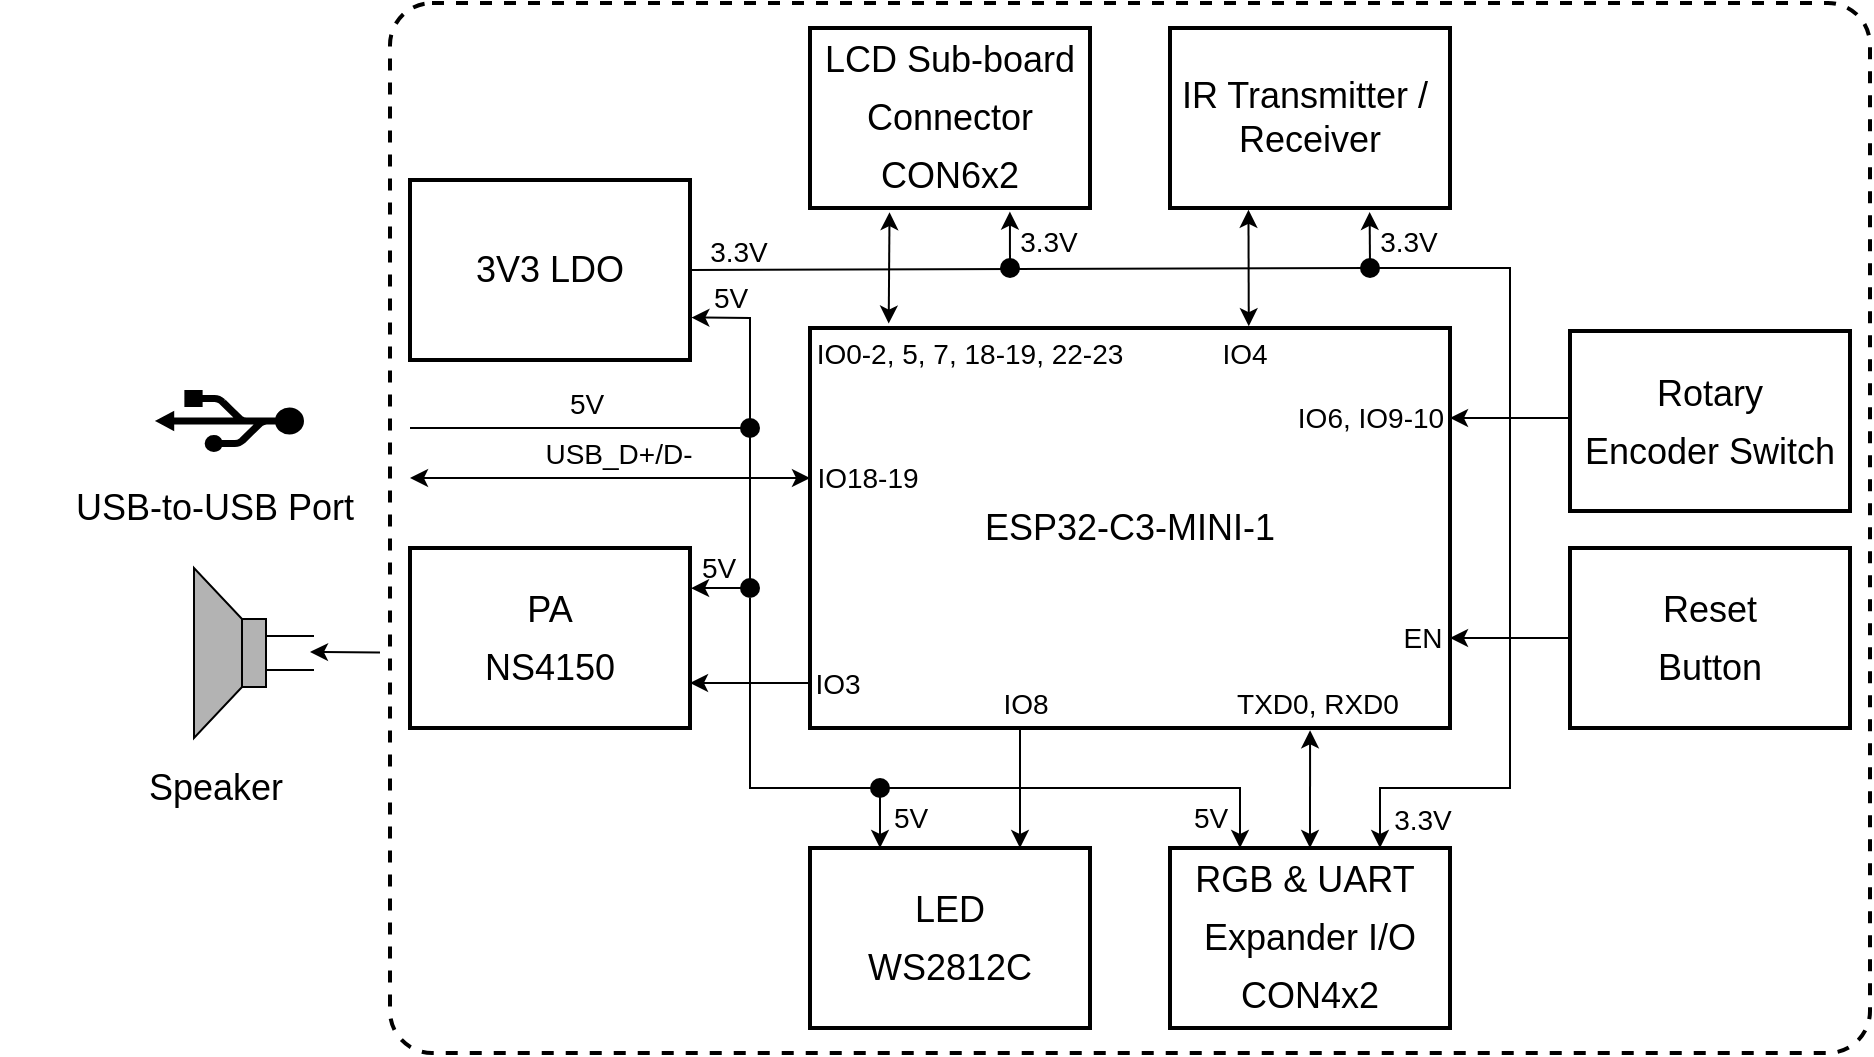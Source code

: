 <mxfile>
    <diagram id="HYrvO5Fi4T7YHE_qCGP1" name="Page-1">
        <mxGraphModel dx="2550" dy="816" grid="1" gridSize="5" guides="1" tooltips="1" connect="1" arrows="1" fold="1" page="1" pageScale="1" pageWidth="827" pageHeight="1169" background="#ffffff" math="0" shadow="0">
            <root>
                <mxCell id="0"/>
                <mxCell id="1" parent="0"/>
                <mxCell id="323" value="" style="rounded=1;whiteSpace=wrap;html=1;shadow=0;labelBackgroundColor=#FFFFFF;labelBorderColor=default;sketch=0;fontSize=23;fontColor=#000000;strokeColor=#000000;strokeWidth=2;fillColor=none;dashed=1;arcSize=4;" parent="1" vertex="1">
                    <mxGeometry x="-285" y="232.5" width="740" height="525" as="geometry"/>
                </mxCell>
                <mxCell id="249" value="&lt;font style=&quot;font-size: 18px&quot;&gt;ESP32-C3-MINI-1&lt;/font&gt;" style="rounded=0;whiteSpace=wrap;html=1;fontColor=#000000;fillColor=#FFFFFF;strokeColor=#000000;strokeWidth=2;" parent="1" vertex="1">
                    <mxGeometry x="-75" y="395" width="320" height="200" as="geometry"/>
                </mxCell>
                <mxCell id="251" value="" style="shape=mxgraph.signs.tech.usb;html=1;pointerEvents=1;verticalLabelPosition=middle;verticalAlign=middle;align=right;labelBackgroundColor=none;fontSize=18;rotation=-90;labelPosition=left;fontColor=#000000;strokeColor=#000000;fillColor=#000000;" parent="1" vertex="1">
                    <mxGeometry x="-380" y="405" width="30" height="73" as="geometry"/>
                </mxCell>
                <mxCell id="252" value="&lt;font style=&quot;font-size: 18px&quot;&gt;USB-to-USB Port&lt;/font&gt;" style="text;html=1;strokeColor=none;fillColor=none;align=center;verticalAlign=middle;whiteSpace=wrap;rounded=0;shadow=0;dashed=1;labelBackgroundColor=none;labelBorderColor=none;sketch=0;fontSize=23;fontColor=#000000;" parent="1" vertex="1">
                    <mxGeometry x="-480" y="468" width="215" height="30" as="geometry"/>
                </mxCell>
                <mxCell id="259" value="&lt;font style=&quot;font-size: 18px ; line-height: 1.6&quot;&gt;LCD Sub-board Connector&lt;br&gt;CON6x2&lt;br&gt;&lt;/font&gt;" style="rounded=0;whiteSpace=wrap;html=1;fontColor=#000000;fillColor=#FFFFFF;strokeColor=#000000;strokeWidth=2;" parent="1" vertex="1">
                    <mxGeometry x="-75" y="245" width="140" height="90" as="geometry"/>
                </mxCell>
                <mxCell id="271" value="" style="endArrow=classic;html=1;fontSize=18;fontColor=#000000;strokeColor=#000000;entryX=0;entryY=0.125;entryDx=0;entryDy=0;entryPerimeter=0;startArrow=classic;startFill=1;" parent="1" edge="1">
                    <mxGeometry width="50" height="50" relative="1" as="geometry">
                        <mxPoint x="-275" y="470" as="sourcePoint"/>
                        <mxPoint x="-75" y="470" as="targetPoint"/>
                    </mxGeometry>
                </mxCell>
                <mxCell id="273" value="&lt;span style=&quot;color: rgb(0 , 0 , 0) ; font-size: 14px&quot;&gt;USB_D+/D-&lt;/span&gt;" style="edgeLabel;html=1;align=center;verticalAlign=middle;resizable=0;points=[];labelBackgroundColor=none;" parent="271" vertex="1" connectable="0">
                    <mxGeometry x="0.09" y="1" relative="1" as="geometry">
                        <mxPoint x="-5" y="-11" as="offset"/>
                    </mxGeometry>
                </mxCell>
                <mxCell id="274" value="" style="endArrow=none;html=1;fontSize=18;fontColor=#000000;strokeColor=#000000;startArrow=none;startFill=0;endFill=0;" parent="1" edge="1">
                    <mxGeometry width="50" height="50" relative="1" as="geometry">
                        <mxPoint x="-275" y="445" as="sourcePoint"/>
                        <mxPoint x="-105" y="445" as="targetPoint"/>
                    </mxGeometry>
                </mxCell>
                <mxCell id="275" value="&lt;span style=&quot;color: rgb(0 , 0 , 0) ; font-size: 14px&quot;&gt;5V&lt;/span&gt;" style="edgeLabel;html=1;align=center;verticalAlign=middle;resizable=0;points=[];labelBackgroundColor=none;" parent="274" vertex="1" connectable="0">
                    <mxGeometry x="0.09" y="1" relative="1" as="geometry">
                        <mxPoint x="-5" y="-11" as="offset"/>
                    </mxGeometry>
                </mxCell>
                <mxCell id="277" value="" style="endArrow=none;html=1;strokeColor=#000000;exitX=1;exitY=0.5;exitDx=0;exitDy=0;" parent="1" source="363" edge="1">
                    <mxGeometry width="50" height="50" relative="1" as="geometry">
                        <mxPoint x="-135" y="370" as="sourcePoint"/>
                        <mxPoint x="205" y="365" as="targetPoint"/>
                    </mxGeometry>
                </mxCell>
                <mxCell id="278" value="" style="endArrow=classic;html=1;strokeColor=#000000;entryX=0.713;entryY=1.022;entryDx=0;entryDy=0;entryPerimeter=0;" parent="1" edge="1">
                    <mxGeometry width="50" height="50" relative="1" as="geometry">
                        <mxPoint x="205" y="365" as="sourcePoint"/>
                        <mxPoint x="204.82" y="336.98" as="targetPoint"/>
                    </mxGeometry>
                </mxCell>
                <mxCell id="279" value="" style="endArrow=classic;html=1;strokeColor=#000000;entryX=0.714;entryY=1.02;entryDx=0;entryDy=0;entryPerimeter=0;" parent="1" target="259" edge="1">
                    <mxGeometry width="50" height="50" relative="1" as="geometry">
                        <mxPoint x="25" y="365" as="sourcePoint"/>
                        <mxPoint x="25.0" y="340.0" as="targetPoint"/>
                    </mxGeometry>
                </mxCell>
                <mxCell id="280" value="" style="endArrow=classic;html=1;fontSize=18;fontColor=#000000;strokeColor=#000000;startArrow=classic;startFill=1;entryX=0.284;entryY=1.023;entryDx=0;entryDy=0;entryPerimeter=0;exitX=0.123;exitY=-0.011;exitDx=0;exitDy=0;exitPerimeter=0;" parent="1" source="249" target="259" edge="1">
                    <mxGeometry width="50" height="50" relative="1" as="geometry">
                        <mxPoint x="-35" y="390" as="sourcePoint"/>
                        <mxPoint x="-35.38" y="343.9" as="targetPoint"/>
                    </mxGeometry>
                </mxCell>
                <mxCell id="282" value="" style="endArrow=classic;html=1;strokeColor=#000000;entryX=1.005;entryY=0.764;entryDx=0;entryDy=0;rounded=0;entryPerimeter=0;" parent="1" target="363" edge="1">
                    <mxGeometry width="50" height="50" relative="1" as="geometry">
                        <mxPoint x="-105" y="445" as="sourcePoint"/>
                        <mxPoint x="-135" y="387.5" as="targetPoint"/>
                        <Array as="points">
                            <mxPoint x="-105" y="390"/>
                        </Array>
                    </mxGeometry>
                </mxCell>
                <mxCell id="283" value="" style="endArrow=classic;html=1;rounded=0;strokeColor=#000000;entryX=1.004;entryY=0.223;entryDx=0;entryDy=0;entryPerimeter=0;" parent="1" edge="1">
                    <mxGeometry width="50" height="50" relative="1" as="geometry">
                        <mxPoint x="-105" y="448" as="sourcePoint"/>
                        <mxPoint x="-134.44" y="525.07" as="targetPoint"/>
                        <Array as="points">
                            <mxPoint x="-105" y="525"/>
                        </Array>
                    </mxGeometry>
                </mxCell>
                <mxCell id="284" value="" style="endArrow=none;startArrow=classic;html=1;rounded=0;strokeColor=#000000;exitX=1;exitY=0.75;exitDx=0;exitDy=0;endFill=0;entryX=0;entryY=0.5;entryDx=0;entryDy=0;" parent="1" target="333" edge="1">
                    <mxGeometry width="50" height="50" relative="1" as="geometry">
                        <mxPoint x="-135" y="572.5" as="sourcePoint"/>
                        <mxPoint x="-75" y="573" as="targetPoint"/>
                    </mxGeometry>
                </mxCell>
                <mxCell id="287" value="" style="endArrow=classic;html=1;fontSize=18;fontColor=#000000;strokeColor=#000000;entryX=0;entryY=0.125;entryDx=0;entryDy=0;entryPerimeter=0;startArrow=classic;startFill=1;exitX=0.188;exitY=-0.009;exitDx=0;exitDy=0;exitPerimeter=0;" parent="1" edge="1">
                    <mxGeometry width="50" height="50" relative="1" as="geometry">
                        <mxPoint x="144.39" y="394.1" as="sourcePoint"/>
                        <mxPoint x="144.23" y="335.9" as="targetPoint"/>
                    </mxGeometry>
                </mxCell>
                <mxCell id="291" value="" style="endArrow=classic;html=1;rounded=0;fontSize=14;fontColor=#000000;strokeColor=#000000;exitX=0;exitY=0.5;exitDx=0;exitDy=0;entryX=1.003;entryY=0.151;entryDx=0;entryDy=0;entryPerimeter=0;" parent="1" edge="1">
                    <mxGeometry width="50" height="50" relative="1" as="geometry">
                        <mxPoint x="305" y="550.01" as="sourcePoint"/>
                        <mxPoint x="245.0" y="550.0" as="targetPoint"/>
                    </mxGeometry>
                </mxCell>
                <mxCell id="294" value="EN" style="edgeLabel;html=1;align=center;verticalAlign=middle;resizable=0;points=[];fontSize=14;fontColor=#000000;labelBackgroundColor=none;" parent="291" vertex="1" connectable="0">
                    <mxGeometry x="0.443" y="-2" relative="1" as="geometry">
                        <mxPoint x="-31" y="2" as="offset"/>
                    </mxGeometry>
                </mxCell>
                <mxCell id="296" value="" style="endArrow=classic;html=1;rounded=0;fontSize=14;fontColor=#000000;strokeColor=#000000;entryX=0.25;entryY=0;entryDx=0;entryDy=0;exitX=0.5;exitY=1;exitDx=0;exitDy=0;" parent="1" edge="1" source="321">
                    <mxGeometry width="50" height="50" relative="1" as="geometry">
                        <mxPoint x="-105" y="550" as="sourcePoint"/>
                        <mxPoint x="-40" y="655.0" as="targetPoint"/>
                        <Array as="points">
                            <mxPoint x="-105" y="625"/>
                            <mxPoint x="-40" y="625"/>
                        </Array>
                    </mxGeometry>
                </mxCell>
                <mxCell id="299" value="" style="endArrow=classic;html=1;rounded=0;fontSize=14;fontColor=#000000;strokeColor=#000000;entryX=0.75;entryY=0;entryDx=0;entryDy=0;" parent="1" edge="1" target="326">
                    <mxGeometry width="50" height="50" relative="1" as="geometry">
                        <mxPoint x="205" y="365" as="sourcePoint"/>
                        <mxPoint x="4.8" y="653.2" as="targetPoint"/>
                        <Array as="points">
                            <mxPoint x="275" y="365"/>
                            <mxPoint x="275" y="625"/>
                            <mxPoint x="210" y="625"/>
                        </Array>
                    </mxGeometry>
                </mxCell>
                <mxCell id="300" value="" style="endArrow=classic;startArrow=classic;html=1;rounded=0;fontSize=14;fontColor=#000000;strokeColor=#000000;startFill=1;endFill=1;exitX=0.5;exitY=0;exitDx=0;exitDy=0;entryX=0.846;entryY=1.045;entryDx=0;entryDy=0;entryPerimeter=0;" parent="1" edge="1" source="326">
                    <mxGeometry width="50" height="50" relative="1" as="geometry">
                        <mxPoint x="160.0" y="655" as="sourcePoint"/>
                        <mxPoint x="175.033" y="596.125" as="targetPoint"/>
                    </mxGeometry>
                </mxCell>
                <mxCell id="302" value="&lt;span style=&quot;color: rgb(0 , 0 , 0) ; font-size: 14px&quot;&gt;5V&lt;/span&gt;" style="edgeLabel;html=1;align=center;verticalAlign=middle;resizable=0;points=[];labelBackgroundColor=none;" parent="1" vertex="1" connectable="0">
                    <mxGeometry x="-25" y="635" as="geometry">
                        <mxPoint y="5" as="offset"/>
                    </mxGeometry>
                </mxCell>
                <mxCell id="305" value="&lt;span style=&quot;color: rgb(0 , 0 , 0) ; font-size: 14px&quot;&gt;3.3V&lt;/span&gt;" style="edgeLabel;html=1;align=center;verticalAlign=middle;resizable=0;points=[];labelBackgroundColor=none;" parent="1" vertex="1" connectable="0">
                    <mxGeometry x="50" y="350" as="geometry">
                        <mxPoint x="-6" y="2" as="offset"/>
                    </mxGeometry>
                </mxCell>
                <mxCell id="306" value="&lt;span style=&quot;color: rgb(0 , 0 , 0) ; font-size: 14px&quot;&gt;3.3V&lt;/span&gt;" style="edgeLabel;html=1;align=center;verticalAlign=middle;resizable=0;points=[];labelBackgroundColor=none;" parent="1" vertex="1" connectable="0">
                    <mxGeometry x="230" y="350" as="geometry">
                        <mxPoint x="-6" y="2" as="offset"/>
                    </mxGeometry>
                </mxCell>
                <mxCell id="308" value="&lt;span style=&quot;color: rgb(0 , 0 , 0) ; font-size: 14px&quot;&gt;3.3V&lt;/span&gt;" style="edgeLabel;html=1;align=center;verticalAlign=middle;resizable=0;points=[];labelBackgroundColor=none;" parent="1" vertex="1" connectable="0">
                    <mxGeometry x="240" y="645" as="geometry">
                        <mxPoint x="-9" y="-4" as="offset"/>
                    </mxGeometry>
                </mxCell>
                <mxCell id="309" value="" style="shape=ellipse;fillColor=#000000;strokeColor=none;html=1;sketch=0;shadow=0;labelBackgroundColor=#FFFFFF;labelBorderColor=default;fontSize=20;fontColor=#000000;" parent="1" vertex="1">
                    <mxGeometry x="20" y="360" width="10" height="10" as="geometry"/>
                </mxCell>
                <mxCell id="317" value="" style="shape=ellipse;fillColor=#000000;strokeColor=none;html=1;sketch=0;shadow=0;labelBackgroundColor=#FFFFFF;labelBorderColor=default;fontSize=20;fontColor=#000000;" parent="1" vertex="1">
                    <mxGeometry x="200" y="360" width="10" height="10" as="geometry"/>
                </mxCell>
                <mxCell id="318" value="" style="shape=ellipse;fillColor=#000000;strokeColor=none;html=1;sketch=0;shadow=0;labelBackgroundColor=#FFFFFF;labelBorderColor=default;fontSize=20;fontColor=#000000;" parent="1" vertex="1">
                    <mxGeometry x="-110" y="440" width="10" height="10" as="geometry"/>
                </mxCell>
                <mxCell id="321" value="" style="shape=ellipse;fillColor=#000000;strokeColor=none;html=1;sketch=0;shadow=0;labelBackgroundColor=#FFFFFF;labelBorderColor=default;fontSize=20;fontColor=#000000;" parent="1" vertex="1">
                    <mxGeometry x="-110" y="520" width="10" height="10" as="geometry"/>
                </mxCell>
                <mxCell id="322" value="&lt;span style=&quot;color: rgb(0 , 0 , 0) ; font-size: 14px&quot;&gt;5V&lt;/span&gt;" style="edgeLabel;html=1;align=center;verticalAlign=middle;resizable=0;points=[];labelBackgroundColor=none;" parent="1" vertex="1" connectable="0">
                    <mxGeometry x="-120" y="515" as="geometry">
                        <mxPoint x="-1" as="offset"/>
                    </mxGeometry>
                </mxCell>
                <mxCell id="324" value="&lt;span style=&quot;color: rgb(0 , 0 , 0) ; font-size: 14px&quot;&gt;5V&lt;/span&gt;" style="edgeLabel;html=1;align=center;verticalAlign=middle;resizable=0;points=[];labelBackgroundColor=none;" parent="1" vertex="1" connectable="0">
                    <mxGeometry x="-115.002" y="375" as="geometry">
                        <mxPoint y="5" as="offset"/>
                    </mxGeometry>
                </mxCell>
                <mxCell id="325" value="&lt;span style=&quot;color: rgb(0 , 0 , 0) ; font-size: 14px&quot;&gt;3.3V&lt;/span&gt;" style="edgeLabel;html=1;align=center;verticalAlign=middle;resizable=0;points=[];labelBackgroundColor=none;" parent="1" vertex="1" connectable="0">
                    <mxGeometry x="-105" y="355" as="geometry">
                        <mxPoint x="-6" y="2" as="offset"/>
                    </mxGeometry>
                </mxCell>
                <mxCell id="326" value="&lt;font style=&quot;font-size: 18px ; line-height: 1.6&quot;&gt;RGB &amp;amp; UART&amp;nbsp;&lt;br&gt;Expander I/O&lt;br&gt;CON4x2&lt;br&gt;&lt;/font&gt;" style="rounded=0;whiteSpace=wrap;html=1;fontColor=#000000;fillColor=#FFFFFF;strokeColor=#000000;strokeWidth=2;" parent="1" vertex="1">
                    <mxGeometry x="105" y="655" width="140" height="90" as="geometry"/>
                </mxCell>
                <mxCell id="327" value="&lt;span style=&quot;color: rgb(0 , 0 , 0) ; font-size: 14px&quot;&gt;&lt;br&gt;&lt;/span&gt;" style="edgeLabel;html=1;align=center;verticalAlign=middle;resizable=0;points=[];labelBackgroundColor=none;" parent="1" vertex="1" connectable="0">
                    <mxGeometry x="40.002" y="550.003" as="geometry"/>
                </mxCell>
                <mxCell id="330" value="&lt;span style=&quot;color: rgb(0, 0, 0); font-size: 14px;&quot;&gt;TXD0, RXD0&lt;/span&gt;" style="text;html=1;strokeColor=none;fillColor=none;align=center;verticalAlign=middle;whiteSpace=wrap;rounded=0;" parent="1" vertex="1">
                    <mxGeometry x="125" y="570" width="107.5" height="25" as="geometry"/>
                </mxCell>
                <mxCell id="333" value="&lt;span style=&quot;color: rgb(0, 0, 0); font-size: 14px;&quot;&gt;IO3&lt;/span&gt;" style="text;html=1;strokeColor=none;fillColor=none;align=center;verticalAlign=middle;whiteSpace=wrap;rounded=0;" parent="1" vertex="1">
                    <mxGeometry x="-75" y="560" width="28" height="25" as="geometry"/>
                </mxCell>
                <mxCell id="334" value="&lt;span style=&quot;color: rgb(0, 0, 0); font-size: 14px;&quot;&gt;IO18-19&lt;/span&gt;" style="text;html=1;strokeColor=none;fillColor=none;align=center;verticalAlign=middle;whiteSpace=wrap;rounded=0;" parent="1" vertex="1">
                    <mxGeometry x="-75" y="460" width="57.5" height="20" as="geometry"/>
                </mxCell>
                <mxCell id="337" value="&lt;div style=&quot;&quot;&gt;&lt;span style=&quot;font-size: 18px; background-color: initial;&quot;&gt;IR Transmitter /&amp;nbsp;&lt;/span&gt;&lt;/div&gt;&lt;div style=&quot;&quot;&gt;&lt;span style=&quot;font-size: 18px;&quot;&gt;Receiver&lt;/span&gt;&lt;/div&gt;" style="rounded=0;whiteSpace=wrap;html=1;fontColor=#000000;fillColor=#FFFFFF;strokeColor=#000000;strokeWidth=2;align=center;" parent="1" vertex="1">
                    <mxGeometry x="105" y="245" width="140" height="90" as="geometry"/>
                </mxCell>
                <mxCell id="340" value="" style="pointerEvents=1;verticalLabelPosition=bottom;shadow=0;dashed=0;align=center;html=1;verticalAlign=top;shape=mxgraph.electrical.electro-mechanical.loudspeaker;fontSize=18;fontColor=#000000;fillColor=#B3B3B3;strokeColor=#000000;rotation=-180;" vertex="1" parent="1">
                    <mxGeometry x="-383" y="515" width="60" height="85" as="geometry"/>
                </mxCell>
                <mxCell id="341" value="&lt;font style=&quot;font-size: 18px&quot;&gt;Speaker&lt;/font&gt;" style="text;html=1;strokeColor=none;fillColor=none;align=center;verticalAlign=middle;whiteSpace=wrap;rounded=0;shadow=0;dashed=1;labelBackgroundColor=none;labelBorderColor=none;sketch=0;fontSize=14;fontColor=#000000;" vertex="1" parent="1">
                    <mxGeometry x="-402.5" y="610" width="60" height="30" as="geometry"/>
                </mxCell>
                <mxCell id="344" value="&lt;span style=&quot;color: rgb(0, 0, 0); font-size: 14px;&quot;&gt;IO0-2, 5, 7,&amp;nbsp;&lt;/span&gt;&lt;span style=&quot;color: rgb(0, 0, 0); font-size: 14px;&quot;&gt;18-19, 22-23&lt;/span&gt;" style="text;html=1;strokeColor=none;fillColor=none;align=center;verticalAlign=middle;whiteSpace=wrap;rounded=0;" vertex="1" parent="1">
                    <mxGeometry x="-75" y="395" width="160" height="25" as="geometry"/>
                </mxCell>
                <mxCell id="345" value="&lt;span style=&quot;color: rgb(0, 0, 0); font-size: 14px;&quot;&gt;IO4&lt;/span&gt;" style="text;html=1;strokeColor=none;fillColor=none;align=center;verticalAlign=middle;whiteSpace=wrap;rounded=0;" vertex="1" parent="1">
                    <mxGeometry x="130" y="395" width="25" height="25" as="geometry"/>
                </mxCell>
                <mxCell id="346" value="" style="endArrow=none;startArrow=classic;html=1;rounded=0;fontSize=14;fontColor=#000000;strokeColor=#000000;exitX=0.75;exitY=0;exitDx=0;exitDy=0;endFill=0;" edge="1" parent="1">
                    <mxGeometry width="50" height="50" relative="1" as="geometry">
                        <mxPoint x="30" y="655.0" as="sourcePoint"/>
                        <mxPoint x="30" y="595" as="targetPoint"/>
                    </mxGeometry>
                </mxCell>
                <mxCell id="350" value="" style="endArrow=classic;html=1;rounded=0;fontSize=14;fontColor=#000000;strokeColor=#000000;exitX=0;exitY=0.5;exitDx=0;exitDy=0;entryX=1.003;entryY=0.151;entryDx=0;entryDy=0;entryPerimeter=0;" edge="1" parent="1">
                    <mxGeometry width="50" height="50" relative="1" as="geometry">
                        <mxPoint x="305" y="440.01" as="sourcePoint"/>
                        <mxPoint x="245" y="440.0" as="targetPoint"/>
                    </mxGeometry>
                </mxCell>
                <mxCell id="351" value="IO6, IO9-10" style="edgeLabel;html=1;align=center;verticalAlign=middle;resizable=0;points=[];fontSize=14;fontColor=#000000;labelBackgroundColor=none;" vertex="1" connectable="0" parent="350">
                    <mxGeometry x="0.443" y="-2" relative="1" as="geometry">
                        <mxPoint x="-57" y="2" as="offset"/>
                    </mxGeometry>
                </mxCell>
                <mxCell id="352" value="" style="endArrow=classic;html=1;entryX=0.25;entryY=0;entryDx=0;entryDy=0;strokeColor=#000000;rounded=0;" edge="1" parent="1" target="326">
                    <mxGeometry width="50" height="50" relative="1" as="geometry">
                        <mxPoint x="-40" y="625" as="sourcePoint"/>
                        <mxPoint x="140" y="565" as="targetPoint"/>
                        <Array as="points">
                            <mxPoint x="140" y="625"/>
                        </Array>
                    </mxGeometry>
                </mxCell>
                <mxCell id="353" value="&lt;span style=&quot;color: rgb(0 , 0 , 0) ; font-size: 14px&quot;&gt;5V&lt;/span&gt;" style="edgeLabel;html=1;align=center;verticalAlign=middle;resizable=0;points=[];labelBackgroundColor=none;" vertex="1" connectable="0" parent="1">
                    <mxGeometry x="125" y="635" as="geometry">
                        <mxPoint y="5" as="offset"/>
                    </mxGeometry>
                </mxCell>
                <mxCell id="354" value="" style="shape=ellipse;fillColor=#000000;strokeColor=none;html=1;sketch=0;shadow=0;labelBackgroundColor=#FFFFFF;labelBorderColor=default;fontSize=20;fontColor=#000000;" vertex="1" parent="1">
                    <mxGeometry x="-45" y="620" width="10" height="10" as="geometry"/>
                </mxCell>
                <mxCell id="356" value="" style="endArrow=classic;html=1;rounded=0;fontSize=14;fontColor=#000000;strokeColor=#000000;exitX=0;exitY=0.5;exitDx=0;exitDy=0;" edge="1" parent="1">
                    <mxGeometry width="50" height="50" relative="1" as="geometry">
                        <mxPoint x="-290" y="557.22" as="sourcePoint"/>
                        <mxPoint x="-325" y="557" as="targetPoint"/>
                    </mxGeometry>
                </mxCell>
                <mxCell id="358" value="&lt;font color=&quot;#000000&quot;&gt;&lt;span style=&quot;font-size: 14px;&quot;&gt;IO8&lt;/span&gt;&lt;/font&gt;" style="text;html=1;strokeColor=none;fillColor=none;align=center;verticalAlign=middle;whiteSpace=wrap;rounded=0;" vertex="1" parent="1">
                    <mxGeometry x="14.5" y="570" width="35.5" height="25" as="geometry"/>
                </mxCell>
                <mxCell id="359" value="&lt;font style=&quot;font-size: 18px ; line-height: 1.6&quot;&gt;Reset&lt;br&gt;Button&lt;br&gt;&lt;/font&gt;" style="rounded=0;whiteSpace=wrap;html=1;fontColor=#000000;fillColor=#FFFFFF;strokeColor=#000000;strokeWidth=2;" vertex="1" parent="1">
                    <mxGeometry x="305" y="505" width="140" height="90" as="geometry"/>
                </mxCell>
                <mxCell id="360" value="&lt;font style=&quot;font-size: 18px ; line-height: 1.6&quot;&gt;Rotary&lt;br&gt;Encoder Switch&lt;br&gt;&lt;/font&gt;" style="rounded=0;whiteSpace=wrap;html=1;fontColor=#000000;fillColor=#FFFFFF;strokeColor=#000000;strokeWidth=2;" vertex="1" parent="1">
                    <mxGeometry x="305" y="396.5" width="140" height="90" as="geometry"/>
                </mxCell>
                <mxCell id="363" value="&lt;font style=&quot;font-size: 18px ; line-height: 1.6&quot;&gt;3V3 LDO&lt;br&gt;&lt;/font&gt;" style="rounded=0;whiteSpace=wrap;html=1;fontColor=#000000;fillColor=#FFFFFF;strokeColor=#000000;strokeWidth=2;" vertex="1" parent="1">
                    <mxGeometry x="-275" y="321" width="140" height="90" as="geometry"/>
                </mxCell>
                <mxCell id="364" value="&lt;font style=&quot;font-size: 18px ; line-height: 1.6&quot;&gt;LED&lt;br&gt;WS2812C&lt;br&gt;&lt;/font&gt;" style="rounded=0;whiteSpace=wrap;html=1;fontColor=#000000;fillColor=#FFFFFF;strokeColor=#000000;strokeWidth=2;" vertex="1" parent="1">
                    <mxGeometry x="-75" y="655" width="140" height="90" as="geometry"/>
                </mxCell>
                <mxCell id="365" value="&lt;font style=&quot;font-size: 18px ; line-height: 1.6&quot;&gt;PA&lt;br&gt;NS4150&lt;br&gt;&lt;/font&gt;" style="rounded=0;whiteSpace=wrap;html=1;fontColor=#000000;fillColor=#FFFFFF;strokeColor=#000000;strokeWidth=2;" vertex="1" parent="1">
                    <mxGeometry x="-275" y="505" width="140" height="90" as="geometry"/>
                </mxCell>
            </root>
        </mxGraphModel>
    </diagram>
</mxfile>
